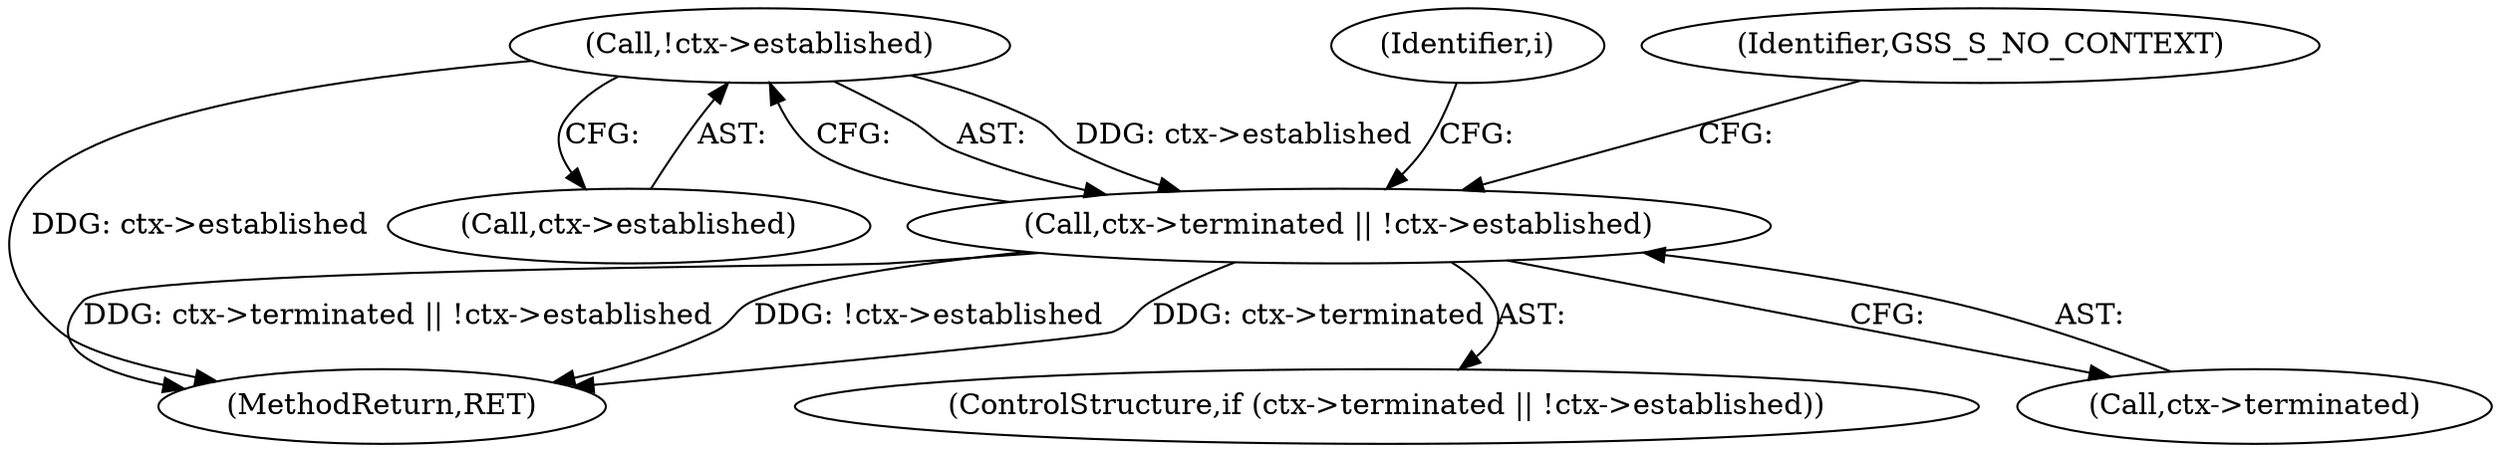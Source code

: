 digraph "0_krb5_82dc33da50338ac84c7b4102dc6513d897d0506a_1@pointer" {
"1000144" [label="(Call,!ctx->established)"];
"1000140" [label="(Call,ctx->terminated || !ctx->established)"];
"1000188" [label="(MethodReturn,RET)"];
"1000152" [label="(Identifier,i)"];
"1000149" [label="(Identifier,GSS_S_NO_CONTEXT)"];
"1000144" [label="(Call,!ctx->established)"];
"1000139" [label="(ControlStructure,if (ctx->terminated || !ctx->established))"];
"1000141" [label="(Call,ctx->terminated)"];
"1000145" [label="(Call,ctx->established)"];
"1000140" [label="(Call,ctx->terminated || !ctx->established)"];
"1000144" -> "1000140"  [label="AST: "];
"1000144" -> "1000145"  [label="CFG: "];
"1000145" -> "1000144"  [label="AST: "];
"1000140" -> "1000144"  [label="CFG: "];
"1000144" -> "1000188"  [label="DDG: ctx->established"];
"1000144" -> "1000140"  [label="DDG: ctx->established"];
"1000140" -> "1000139"  [label="AST: "];
"1000140" -> "1000141"  [label="CFG: "];
"1000141" -> "1000140"  [label="AST: "];
"1000149" -> "1000140"  [label="CFG: "];
"1000152" -> "1000140"  [label="CFG: "];
"1000140" -> "1000188"  [label="DDG: ctx->terminated"];
"1000140" -> "1000188"  [label="DDG: ctx->terminated || !ctx->established"];
"1000140" -> "1000188"  [label="DDG: !ctx->established"];
}
